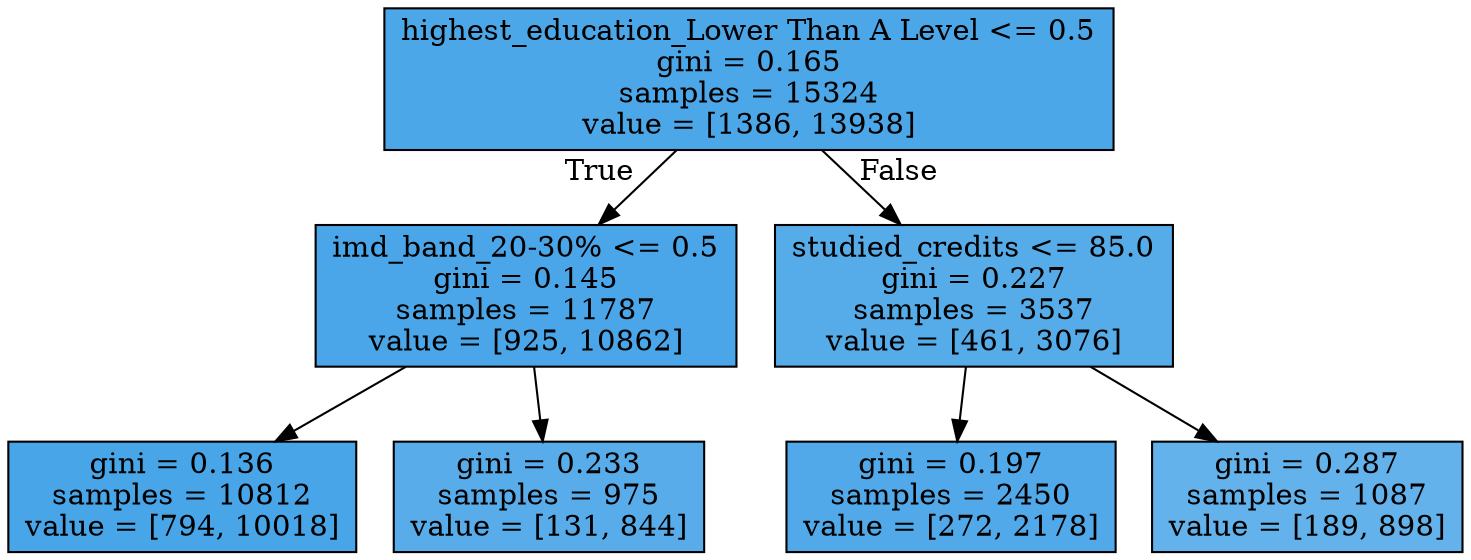 digraph Tree {
node [shape=box, style="filled", color="black"] ;
0 [label="highest_education_Lower Than A Level <= 0.5\ngini = 0.165\nsamples = 15324\nvalue = [1386, 13938]", fillcolor="#399de5e6"] ;
1 [label="imd_band_20-30% <= 0.5\ngini = 0.145\nsamples = 11787\nvalue = [925, 10862]", fillcolor="#399de5e9"] ;
0 -> 1 [labeldistance=2.5, labelangle=45, headlabel="True"] ;
2 [label="gini = 0.136\nsamples = 10812\nvalue = [794, 10018]", fillcolor="#399de5eb"] ;
1 -> 2 ;
3 [label="gini = 0.233\nsamples = 975\nvalue = [131, 844]", fillcolor="#399de5d7"] ;
1 -> 3 ;
4 [label="studied_credits <= 85.0\ngini = 0.227\nsamples = 3537\nvalue = [461, 3076]", fillcolor="#399de5d9"] ;
0 -> 4 [labeldistance=2.5, labelangle=-45, headlabel="False"] ;
5 [label="gini = 0.197\nsamples = 2450\nvalue = [272, 2178]", fillcolor="#399de5df"] ;
4 -> 5 ;
6 [label="gini = 0.287\nsamples = 1087\nvalue = [189, 898]", fillcolor="#399de5c9"] ;
4 -> 6 ;
}